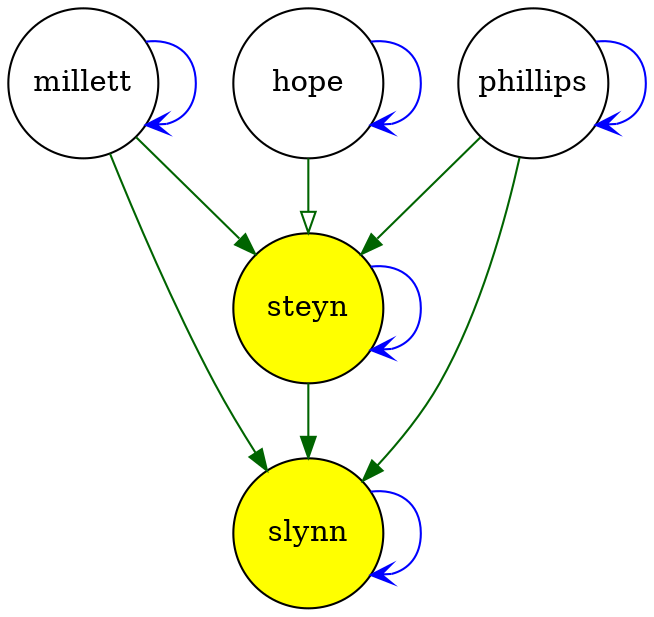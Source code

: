 digraph case40 { 
 K=0.6 
 "slynn" -> { "slynn" } [color="blue", arrowhead="vee", penwidth=1, href="#29"]; 
 "steyn" -> { "slynn" } [color="darkgreen", arrowhead="normal", penwidth=1, href="#418"]; 
 "steyn" -> { "steyn" } [color="blue", arrowhead="vee", penwidth=1, href="#418"]; 
 "hope" -> { "steyn" } [color="darkgreen", arrowhead="onormal", penwidth=1, href="partagr_hope_steyn"];
 "hope" -> { "hope" } [color="blue", arrowhead="vee", penwidth=1, href="#425"]; 
 "millett" -> { "slynn" } [color="darkgreen", arrowhead="normal", penwidth=1, href="#486"]; 
 "millett" -> { "steyn" } [color="darkgreen", arrowhead="normal", penwidth=1, href="#486"]; 
 "millett" -> { "millett" } [color="blue", arrowhead="vee", penwidth=1, href="#486"]; 
 "phillips" -> { "slynn" } [color="darkgreen", arrowhead="normal", penwidth=1, href="#492"]; 
 "phillips" -> { "steyn" } [color="darkgreen", arrowhead="normal", penwidth=1, href="#492"]; 
 "phillips" -> { "phillips" } [color="blue", arrowhead="vee", penwidth=1, href="#492"]; 
 "slynn" [shape="circle", fixedsize="true", height=1, width=1, style="filled", fillcolor="yellow", href="#slynn"]; 
 "steyn" [shape="circle", fixedsize="true", height=1, width=1, style="filled", fillcolor="yellow", href="#steyn"]; 
 "hope" [shape="circle", fixedsize="true", height=1, width=1, style="filled", fillcolor="white", href="#hope"]; 
 "millett" [shape="circle", fixedsize="true", height=1, width=1, style="filled", fillcolor="white", href="#millett"]; 
 "phillips" [shape="circle", fixedsize="true", height=1, width=1, style="filled", fillcolor="white", href="#phillips"]; 

}
